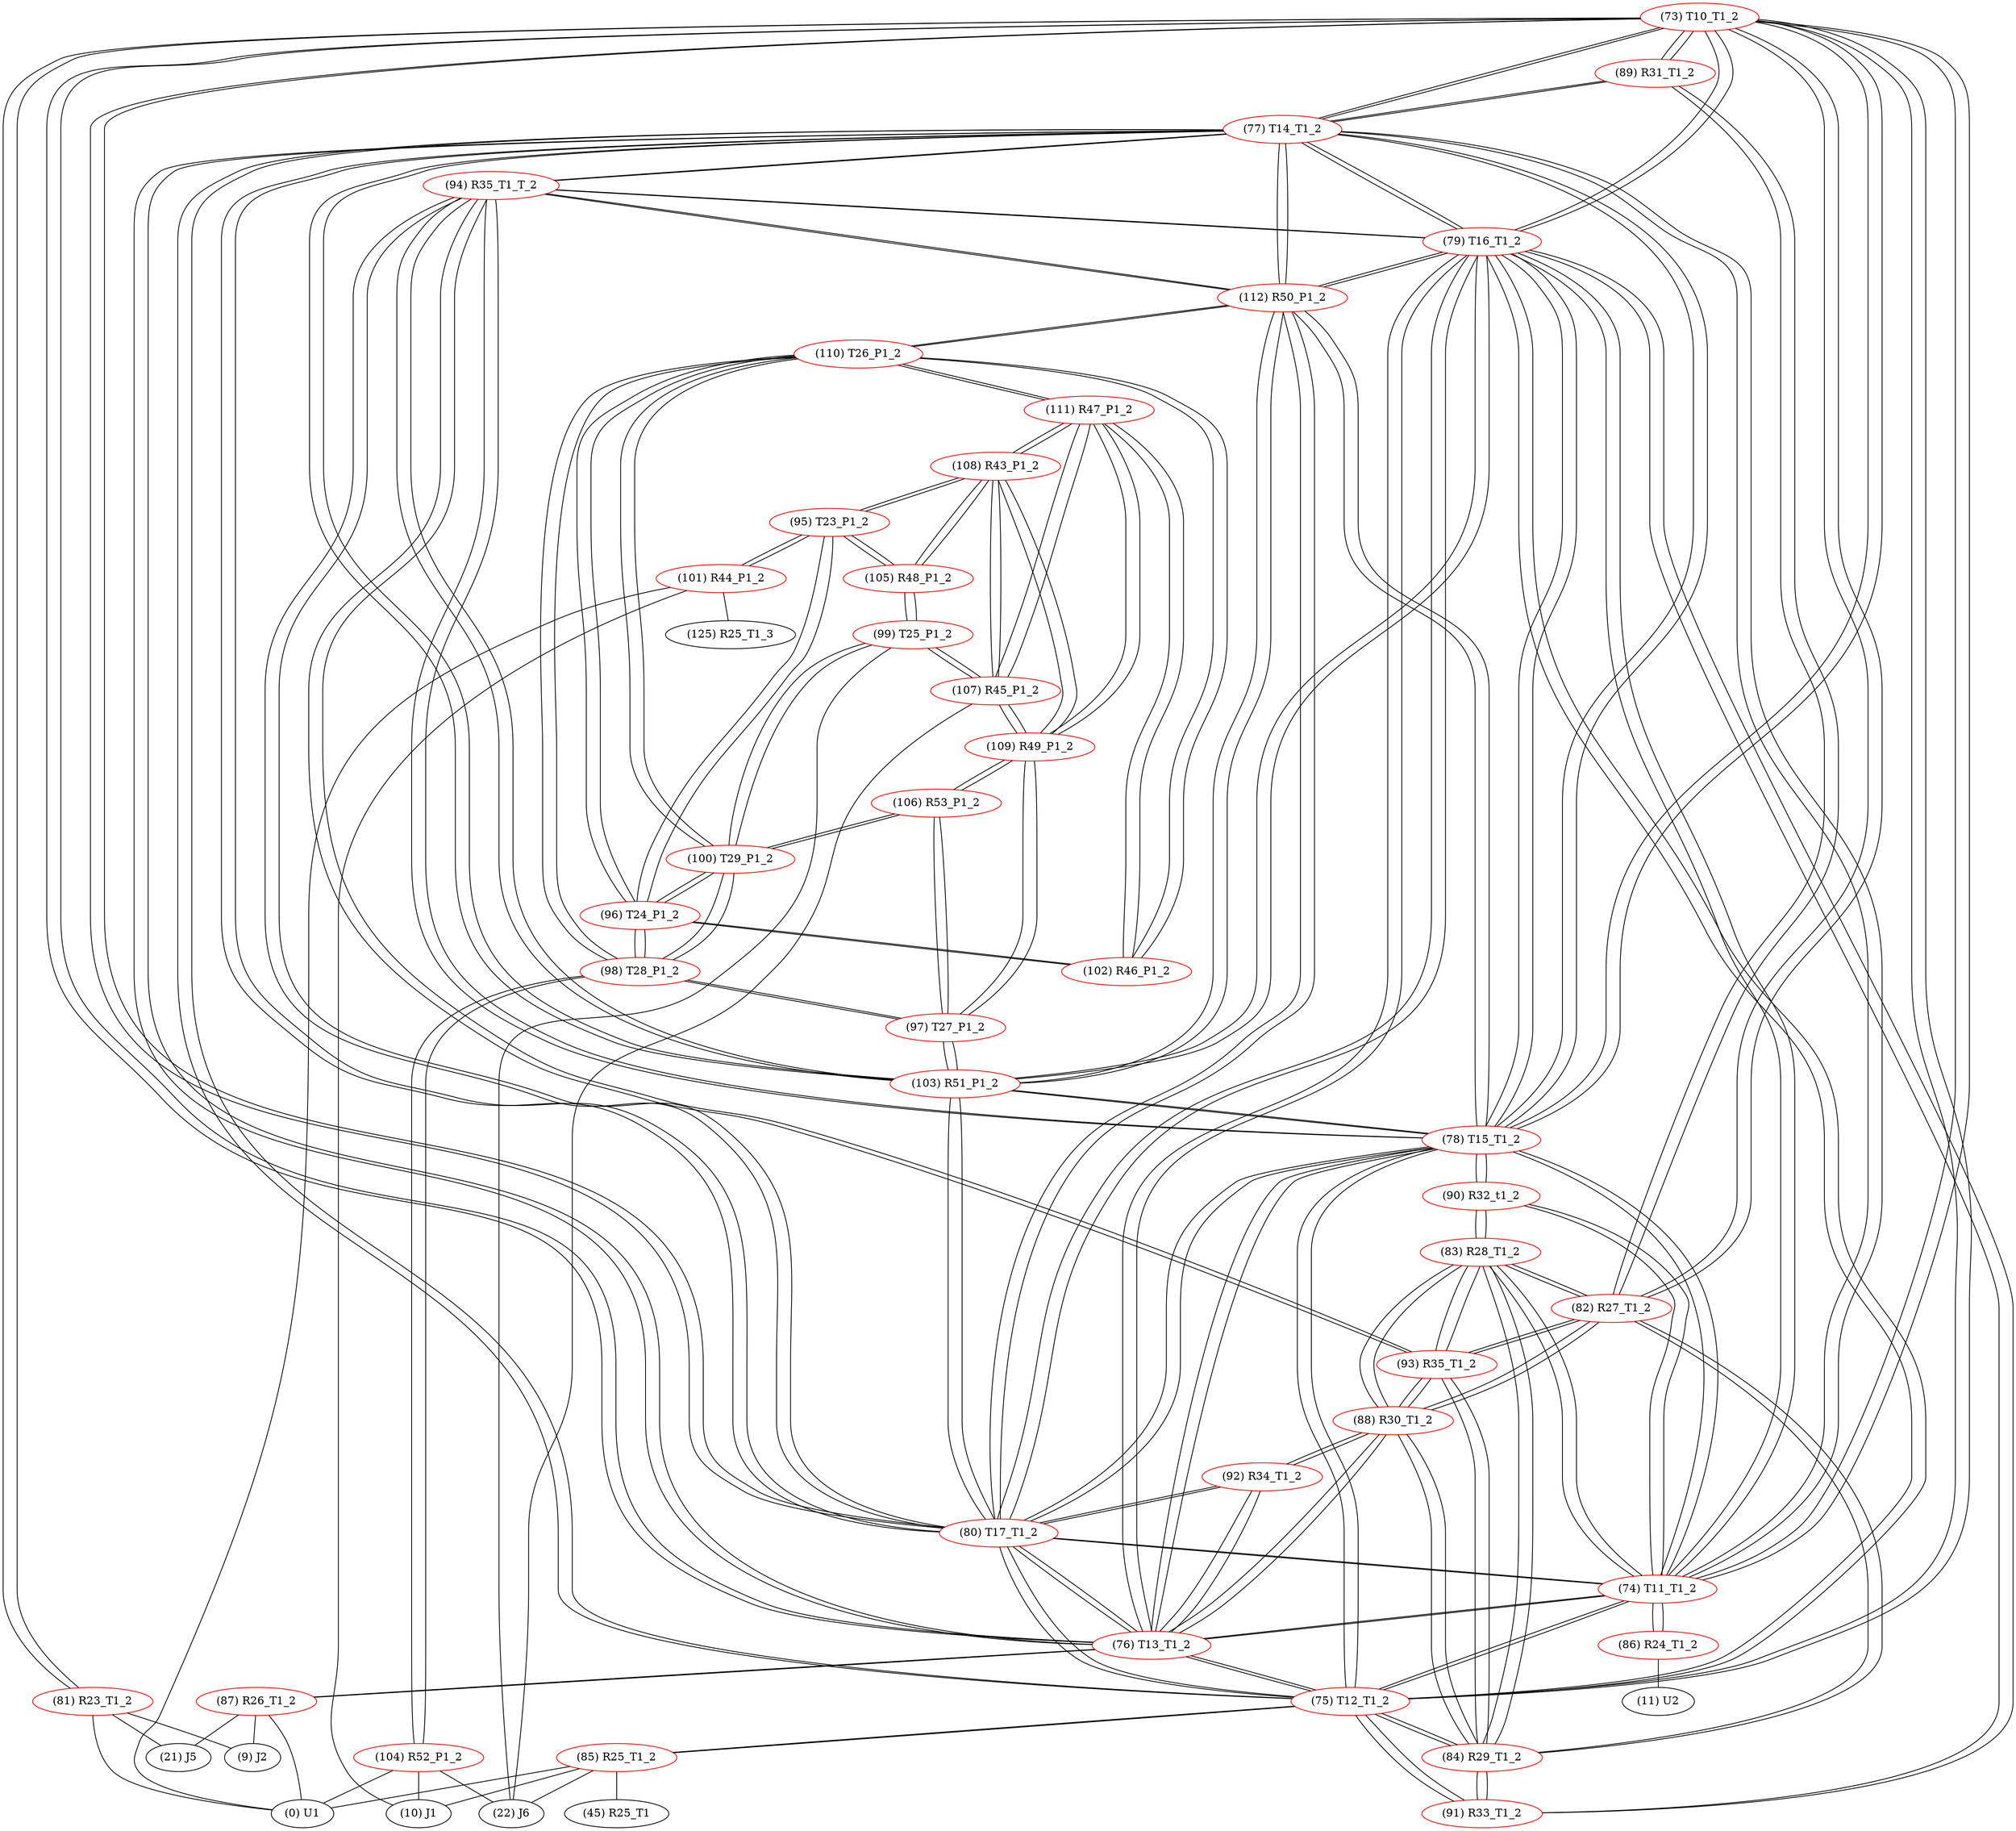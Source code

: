 graph {
	73 [label="(73) T10_T1_2" color=red]
	81 [label="(81) R23_T1_2"]
	89 [label="(89) R31_T1_2"]
	82 [label="(82) R27_T1_2"]
	79 [label="(79) T16_T1_2"]
	80 [label="(80) T17_T1_2"]
	78 [label="(78) T15_T1_2"]
	75 [label="(75) T12_T1_2"]
	77 [label="(77) T14_T1_2"]
	76 [label="(76) T13_T1_2"]
	74 [label="(74) T11_T1_2"]
	74 [label="(74) T11_T1_2" color=red]
	86 [label="(86) R24_T1_2"]
	83 [label="(83) R28_T1_2"]
	90 [label="(90) R32_t1_2"]
	73 [label="(73) T10_T1_2"]
	79 [label="(79) T16_T1_2"]
	80 [label="(80) T17_T1_2"]
	78 [label="(78) T15_T1_2"]
	75 [label="(75) T12_T1_2"]
	77 [label="(77) T14_T1_2"]
	76 [label="(76) T13_T1_2"]
	75 [label="(75) T12_T1_2" color=red]
	91 [label="(91) R33_T1_2"]
	84 [label="(84) R29_T1_2"]
	85 [label="(85) R25_T1_2"]
	73 [label="(73) T10_T1_2"]
	79 [label="(79) T16_T1_2"]
	80 [label="(80) T17_T1_2"]
	78 [label="(78) T15_T1_2"]
	77 [label="(77) T14_T1_2"]
	76 [label="(76) T13_T1_2"]
	74 [label="(74) T11_T1_2"]
	76 [label="(76) T13_T1_2" color=red]
	88 [label="(88) R30_T1_2"]
	92 [label="(92) R34_T1_2"]
	87 [label="(87) R26_T1_2"]
	73 [label="(73) T10_T1_2"]
	79 [label="(79) T16_T1_2"]
	80 [label="(80) T17_T1_2"]
	78 [label="(78) T15_T1_2"]
	75 [label="(75) T12_T1_2"]
	77 [label="(77) T14_T1_2"]
	74 [label="(74) T11_T1_2"]
	77 [label="(77) T14_T1_2" color=red]
	73 [label="(73) T10_T1_2"]
	79 [label="(79) T16_T1_2"]
	80 [label="(80) T17_T1_2"]
	78 [label="(78) T15_T1_2"]
	75 [label="(75) T12_T1_2"]
	76 [label="(76) T13_T1_2"]
	74 [label="(74) T11_T1_2"]
	89 [label="(89) R31_T1_2"]
	103 [label="(103) R51_P1_2"]
	112 [label="(112) R50_P1_2"]
	94 [label="(94) R35_T1_T_2"]
	78 [label="(78) T15_T1_2" color=red]
	90 [label="(90) R32_t1_2"]
	73 [label="(73) T10_T1_2"]
	79 [label="(79) T16_T1_2"]
	80 [label="(80) T17_T1_2"]
	75 [label="(75) T12_T1_2"]
	77 [label="(77) T14_T1_2"]
	76 [label="(76) T13_T1_2"]
	74 [label="(74) T11_T1_2"]
	103 [label="(103) R51_P1_2"]
	112 [label="(112) R50_P1_2"]
	94 [label="(94) R35_T1_T_2"]
	79 [label="(79) T16_T1_2" color=red]
	91 [label="(91) R33_T1_2"]
	73 [label="(73) T10_T1_2"]
	80 [label="(80) T17_T1_2"]
	78 [label="(78) T15_T1_2"]
	75 [label="(75) T12_T1_2"]
	77 [label="(77) T14_T1_2"]
	76 [label="(76) T13_T1_2"]
	74 [label="(74) T11_T1_2"]
	103 [label="(103) R51_P1_2"]
	112 [label="(112) R50_P1_2"]
	94 [label="(94) R35_T1_T_2"]
	80 [label="(80) T17_T1_2" color=red]
	92 [label="(92) R34_T1_2"]
	73 [label="(73) T10_T1_2"]
	79 [label="(79) T16_T1_2"]
	78 [label="(78) T15_T1_2"]
	75 [label="(75) T12_T1_2"]
	77 [label="(77) T14_T1_2"]
	76 [label="(76) T13_T1_2"]
	74 [label="(74) T11_T1_2"]
	103 [label="(103) R51_P1_2"]
	112 [label="(112) R50_P1_2"]
	94 [label="(94) R35_T1_T_2"]
	81 [label="(81) R23_T1_2" color=red]
	0 [label="(0) U1"]
	21 [label="(21) J5"]
	9 [label="(9) J2"]
	73 [label="(73) T10_T1_2"]
	82 [label="(82) R27_T1_2" color=red]
	88 [label="(88) R30_T1_2"]
	93 [label="(93) R35_T1_2"]
	84 [label="(84) R29_T1_2"]
	83 [label="(83) R28_T1_2"]
	73 [label="(73) T10_T1_2"]
	89 [label="(89) R31_T1_2"]
	83 [label="(83) R28_T1_2" color=red]
	88 [label="(88) R30_T1_2"]
	93 [label="(93) R35_T1_2"]
	84 [label="(84) R29_T1_2"]
	82 [label="(82) R27_T1_2"]
	74 [label="(74) T11_T1_2"]
	90 [label="(90) R32_t1_2"]
	84 [label="(84) R29_T1_2" color=red]
	88 [label="(88) R30_T1_2"]
	93 [label="(93) R35_T1_2"]
	83 [label="(83) R28_T1_2"]
	82 [label="(82) R27_T1_2"]
	91 [label="(91) R33_T1_2"]
	75 [label="(75) T12_T1_2"]
	85 [label="(85) R25_T1_2" color=red]
	22 [label="(22) J6"]
	0 [label="(0) U1"]
	10 [label="(10) J1"]
	45 [label="(45) R25_T1"]
	75 [label="(75) T12_T1_2"]
	86 [label="(86) R24_T1_2" color=red]
	11 [label="(11) U2"]
	74 [label="(74) T11_T1_2"]
	87 [label="(87) R26_T1_2" color=red]
	9 [label="(9) J2"]
	0 [label="(0) U1"]
	21 [label="(21) J5"]
	76 [label="(76) T13_T1_2"]
	88 [label="(88) R30_T1_2" color=red]
	93 [label="(93) R35_T1_2"]
	84 [label="(84) R29_T1_2"]
	83 [label="(83) R28_T1_2"]
	82 [label="(82) R27_T1_2"]
	92 [label="(92) R34_T1_2"]
	76 [label="(76) T13_T1_2"]
	89 [label="(89) R31_T1_2" color=red]
	73 [label="(73) T10_T1_2"]
	82 [label="(82) R27_T1_2"]
	77 [label="(77) T14_T1_2"]
	90 [label="(90) R32_t1_2" color=red]
	78 [label="(78) T15_T1_2"]
	74 [label="(74) T11_T1_2"]
	83 [label="(83) R28_T1_2"]
	91 [label="(91) R33_T1_2" color=red]
	79 [label="(79) T16_T1_2"]
	84 [label="(84) R29_T1_2"]
	75 [label="(75) T12_T1_2"]
	92 [label="(92) R34_T1_2" color=red]
	80 [label="(80) T17_T1_2"]
	88 [label="(88) R30_T1_2"]
	76 [label="(76) T13_T1_2"]
	93 [label="(93) R35_T1_2" color=red]
	88 [label="(88) R30_T1_2"]
	84 [label="(84) R29_T1_2"]
	83 [label="(83) R28_T1_2"]
	82 [label="(82) R27_T1_2"]
	94 [label="(94) R35_T1_T_2"]
	94 [label="(94) R35_T1_T_2" color=red]
	93 [label="(93) R35_T1_2"]
	103 [label="(103) R51_P1_2"]
	112 [label="(112) R50_P1_2"]
	80 [label="(80) T17_T1_2"]
	79 [label="(79) T16_T1_2"]
	78 [label="(78) T15_T1_2"]
	77 [label="(77) T14_T1_2"]
	95 [label="(95) T23_P1_2" color=red]
	105 [label="(105) R48_P1_2"]
	108 [label="(108) R43_P1_2"]
	96 [label="(96) T24_P1_2"]
	101 [label="(101) R44_P1_2"]
	96 [label="(96) T24_P1_2" color=red]
	110 [label="(110) T26_P1_2"]
	100 [label="(100) T29_P1_2"]
	98 [label="(98) T28_P1_2"]
	102 [label="(102) R46_P1_2"]
	95 [label="(95) T23_P1_2"]
	97 [label="(97) T27_P1_2" color=red]
	103 [label="(103) R51_P1_2"]
	98 [label="(98) T28_P1_2"]
	106 [label="(106) R53_P1_2"]
	109 [label="(109) R49_P1_2"]
	98 [label="(98) T28_P1_2" color=red]
	110 [label="(110) T26_P1_2"]
	96 [label="(96) T24_P1_2"]
	100 [label="(100) T29_P1_2"]
	104 [label="(104) R52_P1_2"]
	97 [label="(97) T27_P1_2"]
	99 [label="(99) T25_P1_2" color=red]
	100 [label="(100) T29_P1_2"]
	105 [label="(105) R48_P1_2"]
	107 [label="(107) R45_P1_2"]
	22 [label="(22) J6"]
	100 [label="(100) T29_P1_2" color=red]
	110 [label="(110) T26_P1_2"]
	96 [label="(96) T24_P1_2"]
	98 [label="(98) T28_P1_2"]
	99 [label="(99) T25_P1_2"]
	106 [label="(106) R53_P1_2"]
	101 [label="(101) R44_P1_2" color=red]
	0 [label="(0) U1"]
	10 [label="(10) J1"]
	125 [label="(125) R25_T1_3"]
	95 [label="(95) T23_P1_2"]
	102 [label="(102) R46_P1_2" color=red]
	110 [label="(110) T26_P1_2"]
	111 [label="(111) R47_P1_2"]
	96 [label="(96) T24_P1_2"]
	103 [label="(103) R51_P1_2" color=red]
	97 [label="(97) T27_P1_2"]
	112 [label="(112) R50_P1_2"]
	80 [label="(80) T17_T1_2"]
	94 [label="(94) R35_T1_T_2"]
	79 [label="(79) T16_T1_2"]
	78 [label="(78) T15_T1_2"]
	77 [label="(77) T14_T1_2"]
	104 [label="(104) R52_P1_2" color=red]
	22 [label="(22) J6"]
	0 [label="(0) U1"]
	10 [label="(10) J1"]
	98 [label="(98) T28_P1_2"]
	105 [label="(105) R48_P1_2" color=red]
	99 [label="(99) T25_P1_2"]
	95 [label="(95) T23_P1_2"]
	108 [label="(108) R43_P1_2"]
	106 [label="(106) R53_P1_2" color=red]
	100 [label="(100) T29_P1_2"]
	97 [label="(97) T27_P1_2"]
	109 [label="(109) R49_P1_2"]
	107 [label="(107) R45_P1_2" color=red]
	111 [label="(111) R47_P1_2"]
	108 [label="(108) R43_P1_2"]
	109 [label="(109) R49_P1_2"]
	99 [label="(99) T25_P1_2"]
	22 [label="(22) J6"]
	108 [label="(108) R43_P1_2" color=red]
	105 [label="(105) R48_P1_2"]
	95 [label="(95) T23_P1_2"]
	111 [label="(111) R47_P1_2"]
	107 [label="(107) R45_P1_2"]
	109 [label="(109) R49_P1_2"]
	109 [label="(109) R49_P1_2" color=red]
	111 [label="(111) R47_P1_2"]
	107 [label="(107) R45_P1_2"]
	108 [label="(108) R43_P1_2"]
	97 [label="(97) T27_P1_2"]
	106 [label="(106) R53_P1_2"]
	110 [label="(110) T26_P1_2" color=red]
	112 [label="(112) R50_P1_2"]
	96 [label="(96) T24_P1_2"]
	100 [label="(100) T29_P1_2"]
	98 [label="(98) T28_P1_2"]
	102 [label="(102) R46_P1_2"]
	111 [label="(111) R47_P1_2"]
	111 [label="(111) R47_P1_2" color=red]
	107 [label="(107) R45_P1_2"]
	108 [label="(108) R43_P1_2"]
	109 [label="(109) R49_P1_2"]
	110 [label="(110) T26_P1_2"]
	102 [label="(102) R46_P1_2"]
	112 [label="(112) R50_P1_2" color=red]
	110 [label="(110) T26_P1_2"]
	103 [label="(103) R51_P1_2"]
	80 [label="(80) T17_T1_2"]
	94 [label="(94) R35_T1_T_2"]
	79 [label="(79) T16_T1_2"]
	78 [label="(78) T15_T1_2"]
	77 [label="(77) T14_T1_2"]
	73 -- 81
	73 -- 89
	73 -- 82
	73 -- 79
	73 -- 80
	73 -- 78
	73 -- 75
	73 -- 77
	73 -- 76
	73 -- 74
	74 -- 86
	74 -- 83
	74 -- 90
	74 -- 73
	74 -- 79
	74 -- 80
	74 -- 78
	74 -- 75
	74 -- 77
	74 -- 76
	75 -- 91
	75 -- 84
	75 -- 85
	75 -- 73
	75 -- 79
	75 -- 80
	75 -- 78
	75 -- 77
	75 -- 76
	75 -- 74
	76 -- 88
	76 -- 92
	76 -- 87
	76 -- 73
	76 -- 79
	76 -- 80
	76 -- 78
	76 -- 75
	76 -- 77
	76 -- 74
	77 -- 73
	77 -- 79
	77 -- 80
	77 -- 78
	77 -- 75
	77 -- 76
	77 -- 74
	77 -- 89
	77 -- 103
	77 -- 112
	77 -- 94
	78 -- 90
	78 -- 73
	78 -- 79
	78 -- 80
	78 -- 75
	78 -- 77
	78 -- 76
	78 -- 74
	78 -- 103
	78 -- 112
	78 -- 94
	79 -- 91
	79 -- 73
	79 -- 80
	79 -- 78
	79 -- 75
	79 -- 77
	79 -- 76
	79 -- 74
	79 -- 103
	79 -- 112
	79 -- 94
	80 -- 92
	80 -- 73
	80 -- 79
	80 -- 78
	80 -- 75
	80 -- 77
	80 -- 76
	80 -- 74
	80 -- 103
	80 -- 112
	80 -- 94
	81 -- 0
	81 -- 21
	81 -- 9
	81 -- 73
	82 -- 88
	82 -- 93
	82 -- 84
	82 -- 83
	82 -- 73
	82 -- 89
	83 -- 88
	83 -- 93
	83 -- 84
	83 -- 82
	83 -- 74
	83 -- 90
	84 -- 88
	84 -- 93
	84 -- 83
	84 -- 82
	84 -- 91
	84 -- 75
	85 -- 22
	85 -- 0
	85 -- 10
	85 -- 45
	85 -- 75
	86 -- 11
	86 -- 74
	87 -- 9
	87 -- 0
	87 -- 21
	87 -- 76
	88 -- 93
	88 -- 84
	88 -- 83
	88 -- 82
	88 -- 92
	88 -- 76
	89 -- 73
	89 -- 82
	89 -- 77
	90 -- 78
	90 -- 74
	90 -- 83
	91 -- 79
	91 -- 84
	91 -- 75
	92 -- 80
	92 -- 88
	92 -- 76
	93 -- 88
	93 -- 84
	93 -- 83
	93 -- 82
	93 -- 94
	94 -- 93
	94 -- 103
	94 -- 112
	94 -- 80
	94 -- 79
	94 -- 78
	94 -- 77
	95 -- 105
	95 -- 108
	95 -- 96
	95 -- 101
	96 -- 110
	96 -- 100
	96 -- 98
	96 -- 102
	96 -- 95
	97 -- 103
	97 -- 98
	97 -- 106
	97 -- 109
	98 -- 110
	98 -- 96
	98 -- 100
	98 -- 104
	98 -- 97
	99 -- 100
	99 -- 105
	99 -- 107
	99 -- 22
	100 -- 110
	100 -- 96
	100 -- 98
	100 -- 99
	100 -- 106
	101 -- 0
	101 -- 10
	101 -- 125
	101 -- 95
	102 -- 110
	102 -- 111
	102 -- 96
	103 -- 97
	103 -- 112
	103 -- 80
	103 -- 94
	103 -- 79
	103 -- 78
	103 -- 77
	104 -- 22
	104 -- 0
	104 -- 10
	104 -- 98
	105 -- 99
	105 -- 95
	105 -- 108
	106 -- 100
	106 -- 97
	106 -- 109
	107 -- 111
	107 -- 108
	107 -- 109
	107 -- 99
	107 -- 22
	108 -- 105
	108 -- 95
	108 -- 111
	108 -- 107
	108 -- 109
	109 -- 111
	109 -- 107
	109 -- 108
	109 -- 97
	109 -- 106
	110 -- 112
	110 -- 96
	110 -- 100
	110 -- 98
	110 -- 102
	110 -- 111
	111 -- 107
	111 -- 108
	111 -- 109
	111 -- 110
	111 -- 102
	112 -- 110
	112 -- 103
	112 -- 80
	112 -- 94
	112 -- 79
	112 -- 78
	112 -- 77
}